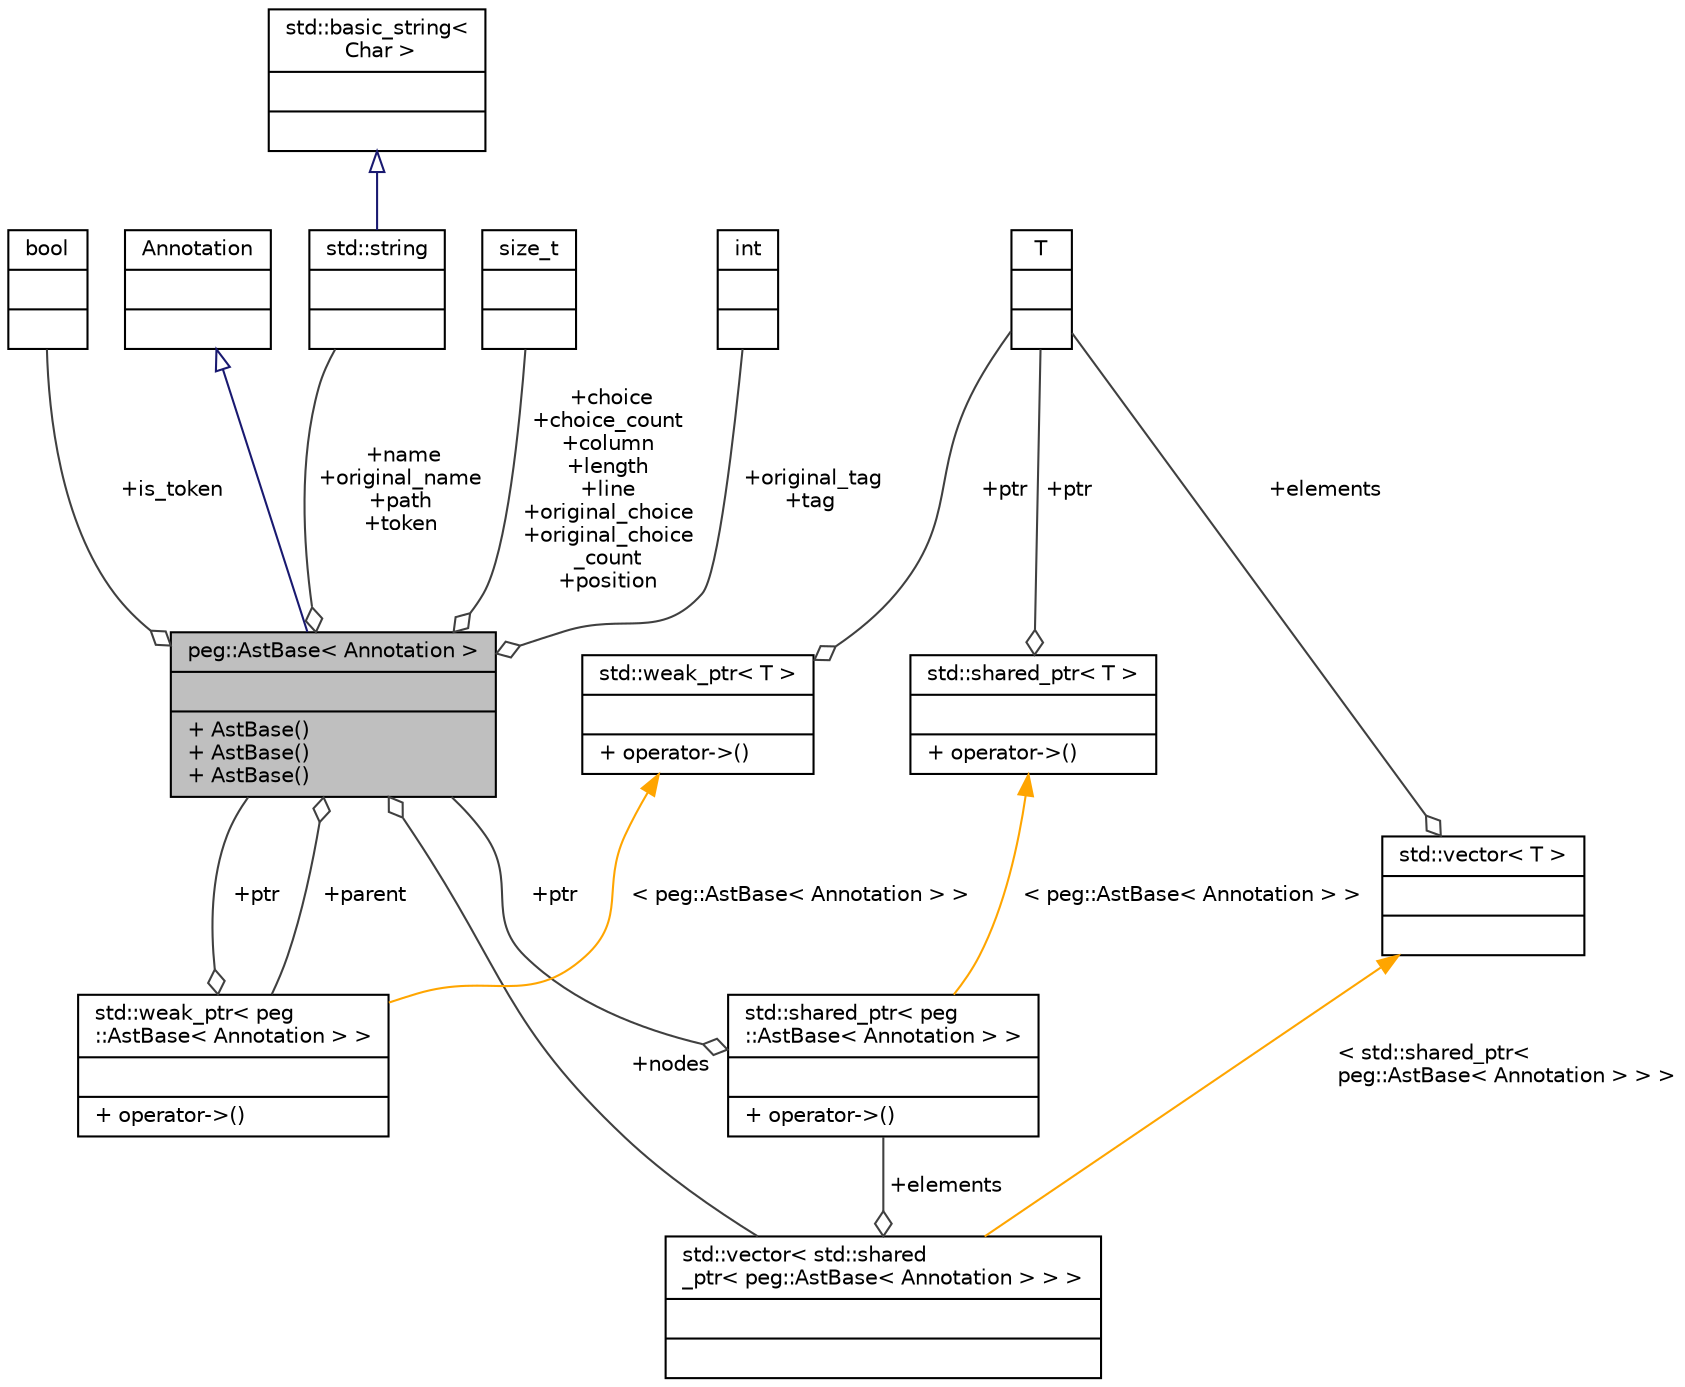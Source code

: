 digraph "peg::AstBase&lt; Annotation &gt;"
{
 // LATEX_PDF_SIZE
  edge [fontname="Helvetica",fontsize="10",labelfontname="Helvetica",labelfontsize="10"];
  node [fontname="Helvetica",fontsize="10",shape=record];
  Node1 [label="{peg::AstBase\< Annotation \>\n||+ AstBase()\l+ AstBase()\l+ AstBase()\l}",height=0.2,width=0.4,color="black", fillcolor="grey75", style="filled", fontcolor="black",tooltip=" "];
  Node2 -> Node1 [dir="back",color="midnightblue",fontsize="10",style="solid",arrowtail="onormal",fontname="Helvetica"];
  Node2 [label="{Annotation\n||}",height=0.2,width=0.4,color="black", fillcolor="white", style="filled",URL="$classAnnotation.html",tooltip=" "];
  Node3 -> Node1 [color="grey25",fontsize="10",style="solid",label=" +name\n+original_name\n+path\n+token" ,arrowhead="odiamond",fontname="Helvetica"];
  Node3 [label="{std::string\n||}",height=0.2,width=0.4,color="black", fillcolor="white", style="filled",tooltip=" "];
  Node4 -> Node3 [dir="back",color="midnightblue",fontsize="10",style="solid",arrowtail="onormal",fontname="Helvetica"];
  Node4 [label="{std::basic_string\<\l Char \>\n||}",height=0.2,width=0.4,color="black", fillcolor="white", style="filled",tooltip=" "];
  Node5 -> Node1 [color="grey25",fontsize="10",style="solid",label=" +choice\n+choice_count\n+column\n+length\n+line\n+original_choice\n+original_choice\l_count\n+position" ,arrowhead="odiamond",fontname="Helvetica"];
  Node5 [label="{size_t\n||}",height=0.2,width=0.4,color="black", fillcolor="white", style="filled",tooltip=" "];
  Node6 -> Node1 [color="grey25",fontsize="10",style="solid",label=" +original_tag\n+tag" ,arrowhead="odiamond",fontname="Helvetica"];
  Node6 [label="{int\n||}",height=0.2,width=0.4,color="black", fillcolor="white", style="filled",tooltip=" "];
  Node7 -> Node1 [color="grey25",fontsize="10",style="solid",label=" +is_token" ,arrowhead="odiamond",fontname="Helvetica"];
  Node7 [label="{bool\n||}",height=0.2,width=0.4,color="black", fillcolor="white", style="filled",tooltip=" "];
  Node8 -> Node1 [color="grey25",fontsize="10",style="solid",label=" +nodes" ,arrowhead="odiamond",fontname="Helvetica"];
  Node8 [label="{std::vector\< std::shared\l_ptr\< peg::AstBase\< Annotation \> \> \>\n||}",height=0.2,width=0.4,color="black", fillcolor="white", style="filled",tooltip=" "];
  Node9 -> Node8 [color="grey25",fontsize="10",style="solid",label=" +elements" ,arrowhead="odiamond",fontname="Helvetica"];
  Node9 [label="{std::shared_ptr\< peg\l::AstBase\< Annotation \> \>\n||+ operator-\>()\l}",height=0.2,width=0.4,color="black", fillcolor="white", style="filled",tooltip=" "];
  Node1 -> Node9 [color="grey25",fontsize="10",style="solid",label=" +ptr" ,arrowhead="odiamond",fontname="Helvetica"];
  Node10 -> Node9 [dir="back",color="orange",fontsize="10",style="solid",label=" \< peg::AstBase\< Annotation \> \>" ,fontname="Helvetica"];
  Node10 [label="{std::shared_ptr\< T \>\n||+ operator-\>()\l}",height=0.2,width=0.4,color="black", fillcolor="white", style="filled",tooltip=" "];
  Node11 -> Node10 [color="grey25",fontsize="10",style="solid",label=" +ptr" ,arrowhead="odiamond",fontname="Helvetica"];
  Node11 [label="{T\n||}",height=0.2,width=0.4,color="black", fillcolor="white", style="filled",tooltip=" "];
  Node12 -> Node8 [dir="back",color="orange",fontsize="10",style="solid",label=" \< std::shared_ptr\<\l peg::AstBase\< Annotation \> \> \>" ,fontname="Helvetica"];
  Node12 [label="{std::vector\< T \>\n||}",height=0.2,width=0.4,color="black", fillcolor="white", style="filled",tooltip=" "];
  Node11 -> Node12 [color="grey25",fontsize="10",style="solid",label=" +elements" ,arrowhead="odiamond",fontname="Helvetica"];
  Node13 -> Node1 [color="grey25",fontsize="10",style="solid",label=" +parent" ,arrowhead="odiamond",fontname="Helvetica"];
  Node13 [label="{std::weak_ptr\< peg\l::AstBase\< Annotation \> \>\n||+ operator-\>()\l}",height=0.2,width=0.4,color="black", fillcolor="white", style="filled",tooltip=" "];
  Node1 -> Node13 [color="grey25",fontsize="10",style="solid",label=" +ptr" ,arrowhead="odiamond",fontname="Helvetica"];
  Node14 -> Node13 [dir="back",color="orange",fontsize="10",style="solid",label=" \< peg::AstBase\< Annotation \> \>" ,fontname="Helvetica"];
  Node14 [label="{std::weak_ptr\< T \>\n||+ operator-\>()\l}",height=0.2,width=0.4,color="black", fillcolor="white", style="filled",tooltip=" "];
  Node11 -> Node14 [color="grey25",fontsize="10",style="solid",label=" +ptr" ,arrowhead="odiamond",fontname="Helvetica"];
}
